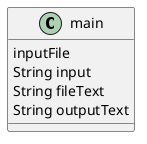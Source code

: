 @startuml
'https://plantuml.com/class-diagram

class main {
inputFile
String input
String fileText
String outputText

}

@enduml